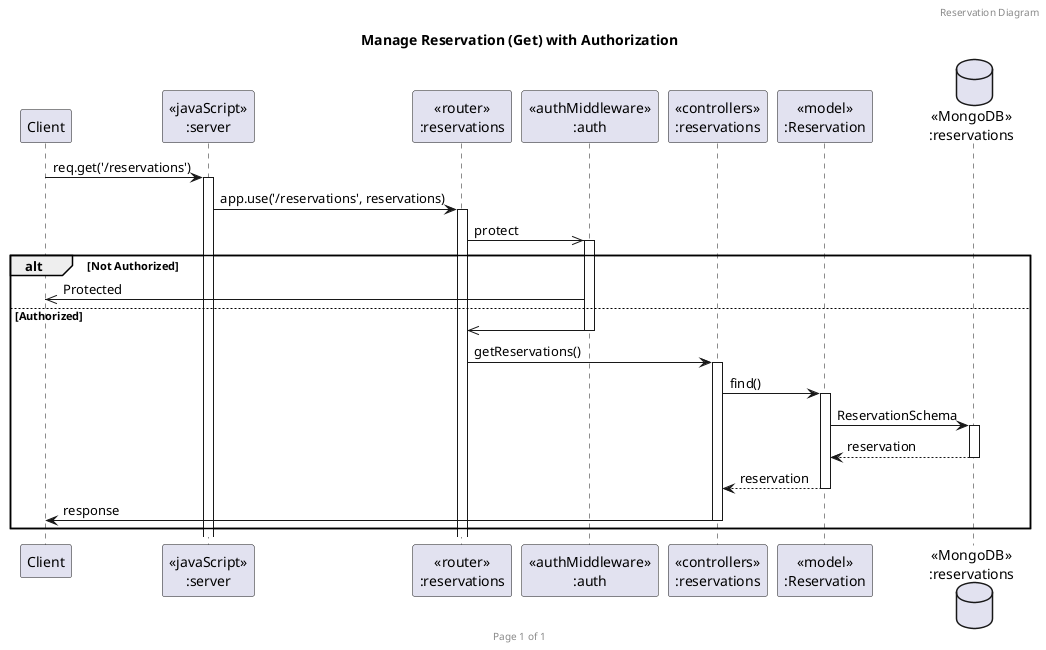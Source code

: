 @startuml
header Reservation Diagram
footer Page %page% of %lastpage%
title "Manage Reservation (Get) with Authorization"

participant "Client" as client
participant "<<javaScript>>\n:server" as server
participant "<<router>>\n:reservations" as routerReservations
participant "<<authMiddleware>>\n:auth" as authMiddleware
participant "<<controllers>>\n:reservations" as controllersReservations
participant "<<model>>\n:Reservation" as modelReservation
database "<<MongoDB>>\n:reservations" as ReservationsDatabase

client->server ++:req.get('/reservations')
server->routerReservations ++:app.use('/reservations', reservations)
routerReservations->>authMiddleware ++:protect

alt Not Authorized
    authMiddleware->>client :Protected
else Authorized
    authMiddleware->>routerReservations -- :
    routerReservations->controllersReservations ++:getReservations()
    controllersReservations->modelReservation ++:find()
    modelReservation ->ReservationsDatabase ++: ReservationSchema
    ReservationsDatabase --> modelReservation --: reservation
    controllersReservations <-- modelReservation --: reservation
    controllersReservations->client --:response
end



@enduml